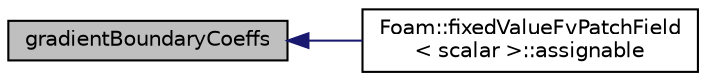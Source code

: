 digraph "gradientBoundaryCoeffs"
{
  bgcolor="transparent";
  edge [fontname="Helvetica",fontsize="10",labelfontname="Helvetica",labelfontsize="10"];
  node [fontname="Helvetica",fontsize="10",shape=record];
  rankdir="LR";
  Node1 [label="gradientBoundaryCoeffs",height=0.2,width=0.4,color="black", fillcolor="grey75", style="filled", fontcolor="black"];
  Node1 -> Node2 [dir="back",color="midnightblue",fontsize="10",style="solid",fontname="Helvetica"];
  Node2 [label="Foam::fixedValueFvPatchField\l\< scalar \>::assignable",height=0.2,width=0.4,color="black",URL="$a00849.html#a1f9f0b0c1739411ae9b09d7cd96e8c51",tooltip="Return false: this patch field is not altered by assignment. "];
}

